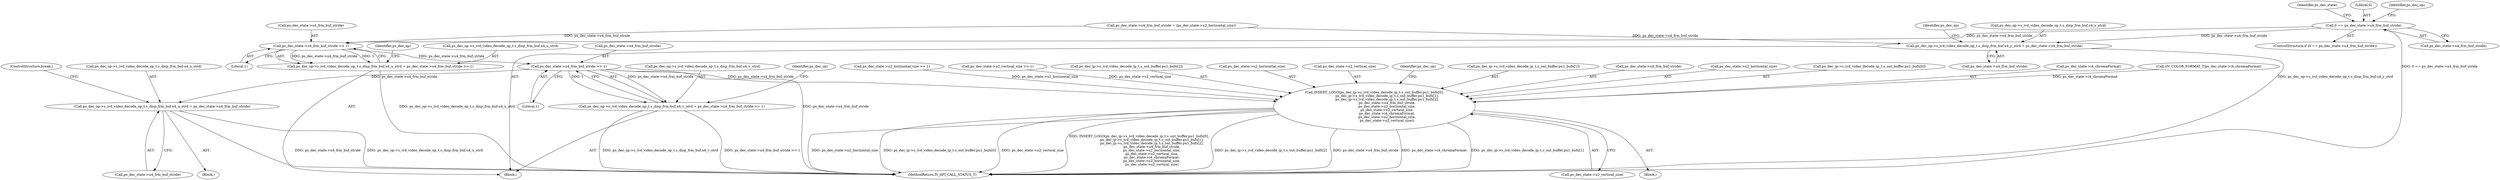 digraph "0_Android_a86eb798d077b9b25c8f8c77e3c02c2f287c1ce7@pointer" {
"1001205" [label="(Call,0 == ps_dec_state->u4_frm_buf_stride)"];
"1001229" [label="(Call,ps_dec_op->s_ivd_video_decode_op_t.s_disp_frm_buf.u4_y_strd = ps_dec_state->u4_frm_buf_stride)"];
"1001272" [label="(Call,ps_dec_state->u4_frm_buf_stride >> 1)"];
"1001264" [label="(Call,ps_dec_op->s_ivd_video_decode_op_t.s_disp_frm_buf.u4_u_strd = ps_dec_state->u4_frm_buf_stride >> 1)"];
"1001311" [label="(Call,ps_dec_state->u4_frm_buf_stride >> 1)"];
"1001303" [label="(Call,ps_dec_op->s_ivd_video_decode_op_t.s_disp_frm_buf.u4_v_strd = ps_dec_state->u4_frm_buf_stride >> 1)"];
"1001361" [label="(Call,ps_dec_op->s_ivd_video_decode_op_t.s_disp_frm_buf.u4_u_strd = ps_dec_state->u4_frm_buf_stride)"];
"1001620" [label="(Call,INSERT_LOGO(ps_dec_ip->s_ivd_video_decode_ip_t.s_out_buffer.pu1_bufs[0],\n                        ps_dec_ip->s_ivd_video_decode_ip_t.s_out_buffer.pu1_bufs[1],\n                        ps_dec_ip->s_ivd_video_decode_ip_t.s_out_buffer.pu1_bufs[2],\n                        ps_dec_state->u4_frm_buf_stride,\n                        ps_dec_state->u2_horizontal_size,\n                        ps_dec_state->u2_vertical_size,\n                        ps_dec_state->i4_chromaFormat,\n                        ps_dec_state->u2_horizontal_size,\n                        ps_dec_state->u2_vertical_size))"];
"1001281" [label="(Identifier,ps_dec_op)"];
"1001657" [label="(Call,ps_dec_state->i4_chromaFormat)"];
"1001312" [label="(Call,ps_dec_state->u4_frm_buf_stride)"];
"1001663" [label="(Call,ps_dec_state->u2_vertical_size)"];
"1001181" [label="(Call,(IV_COLOR_FORMAT_T)ps_dec_state->i4_chromaFormat)"];
"1001276" [label="(Literal,1)"];
"1001620" [label="(Call,INSERT_LOGO(ps_dec_ip->s_ivd_video_decode_ip_t.s_out_buffer.pu1_bufs[0],\n                        ps_dec_ip->s_ivd_video_decode_ip_t.s_out_buffer.pu1_bufs[1],\n                        ps_dec_ip->s_ivd_video_decode_ip_t.s_out_buffer.pu1_bufs[2],\n                        ps_dec_state->u4_frm_buf_stride,\n                        ps_dec_state->u2_horizontal_size,\n                        ps_dec_state->u2_vertical_size,\n                        ps_dec_state->i4_chromaFormat,\n                        ps_dec_state->u2_horizontal_size,\n                        ps_dec_state->u2_vertical_size))"];
"1001298" [label="(Call,ps_dec_state->u2_horizontal_size >> 1)"];
"1001324" [label="(Call,ps_dec_state->u2_vertical_size >> 1)"];
"1001213" [label="(Identifier,ps_dec_state)"];
"1001320" [label="(Identifier,ps_dec_op)"];
"1001229" [label="(Call,ps_dec_op->s_ivd_video_decode_op_t.s_disp_frm_buf.u4_y_strd = ps_dec_state->u4_frm_buf_stride)"];
"1001639" [label="(Call,ps_dec_ip->s_ivd_video_decode_ip_t.s_out_buffer.pu1_bufs[2])"];
"1001369" [label="(Call,ps_dec_state->u4_frm_buf_stride)"];
"1001205" [label="(Call,0 == ps_dec_state->u4_frm_buf_stride)"];
"1001206" [label="(Literal,0)"];
"1001347" [label="(Block,)"];
"1001207" [label="(Call,ps_dec_state->u4_frm_buf_stride)"];
"1001372" [label="(ControlStructure,break;)"];
"1001651" [label="(Call,ps_dec_state->u2_horizontal_size)"];
"1001654" [label="(Call,ps_dec_state->u2_vertical_size)"];
"1001204" [label="(ControlStructure,if (0 == ps_dec_state->u4_frm_buf_stride))"];
"1001222" [label="(Identifier,ps_dec_op)"];
"1001669" [label="(Identifier,ps_dec_op)"];
"1001230" [label="(Call,ps_dec_op->s_ivd_video_decode_op_t.s_disp_frm_buf.u4_y_strd)"];
"1001211" [label="(Call,ps_dec_state->u4_frm_buf_stride = (ps_dec_state->u2_horizontal_size))"];
"1001362" [label="(Call,ps_dec_op->s_ivd_video_decode_op_t.s_disp_frm_buf.u4_u_strd)"];
"1001303" [label="(Call,ps_dec_op->s_ivd_video_decode_op_t.s_disp_frm_buf.u4_v_strd = ps_dec_state->u4_frm_buf_stride >> 1)"];
"1001265" [label="(Call,ps_dec_op->s_ivd_video_decode_op_t.s_disp_frm_buf.u4_u_strd)"];
"1001304" [label="(Call,ps_dec_op->s_ivd_video_decode_op_t.s_disp_frm_buf.u4_v_strd)"];
"1001630" [label="(Call,ps_dec_ip->s_ivd_video_decode_ip_t.s_out_buffer.pu1_bufs[1])"];
"1001244" [label="(Identifier,ps_dec_op)"];
"1001648" [label="(Call,ps_dec_state->u4_frm_buf_stride)"];
"1001264" [label="(Call,ps_dec_op->s_ivd_video_decode_op_t.s_disp_frm_buf.u4_u_strd = ps_dec_state->u4_frm_buf_stride >> 1)"];
"1001315" [label="(Literal,1)"];
"1001619" [label="(Block,)"];
"1001311" [label="(Call,ps_dec_state->u4_frm_buf_stride >> 1)"];
"1001660" [label="(Call,ps_dec_state->u2_horizontal_size)"];
"1001621" [label="(Call,ps_dec_ip->s_ivd_video_decode_ip_t.s_out_buffer.pu1_bufs[0])"];
"1001110" [label="(Block,)"];
"1001237" [label="(Call,ps_dec_state->u4_frm_buf_stride)"];
"1001273" [label="(Call,ps_dec_state->u4_frm_buf_stride)"];
"1001361" [label="(Call,ps_dec_op->s_ivd_video_decode_op_t.s_disp_frm_buf.u4_u_strd = ps_dec_state->u4_frm_buf_stride)"];
"1001695" [label="(MethodReturn,IV_API_CALL_STATUS_T)"];
"1001272" [label="(Call,ps_dec_state->u4_frm_buf_stride >> 1)"];
"1001205" -> "1001204"  [label="AST: "];
"1001205" -> "1001207"  [label="CFG: "];
"1001206" -> "1001205"  [label="AST: "];
"1001207" -> "1001205"  [label="AST: "];
"1001213" -> "1001205"  [label="CFG: "];
"1001222" -> "1001205"  [label="CFG: "];
"1001205" -> "1001695"  [label="DDG: 0 == ps_dec_state->u4_frm_buf_stride"];
"1001205" -> "1001229"  [label="DDG: ps_dec_state->u4_frm_buf_stride"];
"1001205" -> "1001272"  [label="DDG: ps_dec_state->u4_frm_buf_stride"];
"1001229" -> "1001110"  [label="AST: "];
"1001229" -> "1001237"  [label="CFG: "];
"1001230" -> "1001229"  [label="AST: "];
"1001237" -> "1001229"  [label="AST: "];
"1001244" -> "1001229"  [label="CFG: "];
"1001229" -> "1001695"  [label="DDG: ps_dec_op->s_ivd_video_decode_op_t.s_disp_frm_buf.u4_y_strd"];
"1001211" -> "1001229"  [label="DDG: ps_dec_state->u4_frm_buf_stride"];
"1001272" -> "1001264"  [label="AST: "];
"1001272" -> "1001276"  [label="CFG: "];
"1001273" -> "1001272"  [label="AST: "];
"1001276" -> "1001272"  [label="AST: "];
"1001264" -> "1001272"  [label="CFG: "];
"1001272" -> "1001264"  [label="DDG: ps_dec_state->u4_frm_buf_stride"];
"1001272" -> "1001264"  [label="DDG: 1"];
"1001211" -> "1001272"  [label="DDG: ps_dec_state->u4_frm_buf_stride"];
"1001272" -> "1001311"  [label="DDG: ps_dec_state->u4_frm_buf_stride"];
"1001264" -> "1001110"  [label="AST: "];
"1001265" -> "1001264"  [label="AST: "];
"1001281" -> "1001264"  [label="CFG: "];
"1001264" -> "1001695"  [label="DDG: ps_dec_op->s_ivd_video_decode_op_t.s_disp_frm_buf.u4_u_strd"];
"1001311" -> "1001303"  [label="AST: "];
"1001311" -> "1001315"  [label="CFG: "];
"1001312" -> "1001311"  [label="AST: "];
"1001315" -> "1001311"  [label="AST: "];
"1001303" -> "1001311"  [label="CFG: "];
"1001311" -> "1001695"  [label="DDG: ps_dec_state->u4_frm_buf_stride"];
"1001311" -> "1001303"  [label="DDG: ps_dec_state->u4_frm_buf_stride"];
"1001311" -> "1001303"  [label="DDG: 1"];
"1001311" -> "1001361"  [label="DDG: ps_dec_state->u4_frm_buf_stride"];
"1001311" -> "1001620"  [label="DDG: ps_dec_state->u4_frm_buf_stride"];
"1001303" -> "1001110"  [label="AST: "];
"1001304" -> "1001303"  [label="AST: "];
"1001320" -> "1001303"  [label="CFG: "];
"1001303" -> "1001695"  [label="DDG: ps_dec_state->u4_frm_buf_stride >> 1"];
"1001303" -> "1001695"  [label="DDG: ps_dec_op->s_ivd_video_decode_op_t.s_disp_frm_buf.u4_v_strd"];
"1001361" -> "1001347"  [label="AST: "];
"1001361" -> "1001369"  [label="CFG: "];
"1001362" -> "1001361"  [label="AST: "];
"1001369" -> "1001361"  [label="AST: "];
"1001372" -> "1001361"  [label="CFG: "];
"1001361" -> "1001695"  [label="DDG: ps_dec_op->s_ivd_video_decode_op_t.s_disp_frm_buf.u4_u_strd"];
"1001361" -> "1001695"  [label="DDG: ps_dec_state->u4_frm_buf_stride"];
"1001620" -> "1001619"  [label="AST: "];
"1001620" -> "1001663"  [label="CFG: "];
"1001621" -> "1001620"  [label="AST: "];
"1001630" -> "1001620"  [label="AST: "];
"1001639" -> "1001620"  [label="AST: "];
"1001648" -> "1001620"  [label="AST: "];
"1001651" -> "1001620"  [label="AST: "];
"1001654" -> "1001620"  [label="AST: "];
"1001657" -> "1001620"  [label="AST: "];
"1001660" -> "1001620"  [label="AST: "];
"1001663" -> "1001620"  [label="AST: "];
"1001669" -> "1001620"  [label="CFG: "];
"1001620" -> "1001695"  [label="DDG: ps_dec_state->u2_horizontal_size"];
"1001620" -> "1001695"  [label="DDG: ps_dec_ip->s_ivd_video_decode_ip_t.s_out_buffer.pu1_bufs[0]"];
"1001620" -> "1001695"  [label="DDG: ps_dec_state->u2_vertical_size"];
"1001620" -> "1001695"  [label="DDG: INSERT_LOGO(ps_dec_ip->s_ivd_video_decode_ip_t.s_out_buffer.pu1_bufs[0],\n                        ps_dec_ip->s_ivd_video_decode_ip_t.s_out_buffer.pu1_bufs[1],\n                        ps_dec_ip->s_ivd_video_decode_ip_t.s_out_buffer.pu1_bufs[2],\n                        ps_dec_state->u4_frm_buf_stride,\n                        ps_dec_state->u2_horizontal_size,\n                        ps_dec_state->u2_vertical_size,\n                        ps_dec_state->i4_chromaFormat,\n                        ps_dec_state->u2_horizontal_size,\n                        ps_dec_state->u2_vertical_size)"];
"1001620" -> "1001695"  [label="DDG: ps_dec_ip->s_ivd_video_decode_ip_t.s_out_buffer.pu1_bufs[2]"];
"1001620" -> "1001695"  [label="DDG: ps_dec_state->u4_frm_buf_stride"];
"1001620" -> "1001695"  [label="DDG: ps_dec_state->i4_chromaFormat"];
"1001620" -> "1001695"  [label="DDG: ps_dec_ip->s_ivd_video_decode_ip_t.s_out_buffer.pu1_bufs[1]"];
"1001298" -> "1001620"  [label="DDG: ps_dec_state->u2_horizontal_size"];
"1001324" -> "1001620"  [label="DDG: ps_dec_state->u2_vertical_size"];
"1001181" -> "1001620"  [label="DDG: ps_dec_state->i4_chromaFormat"];
}
